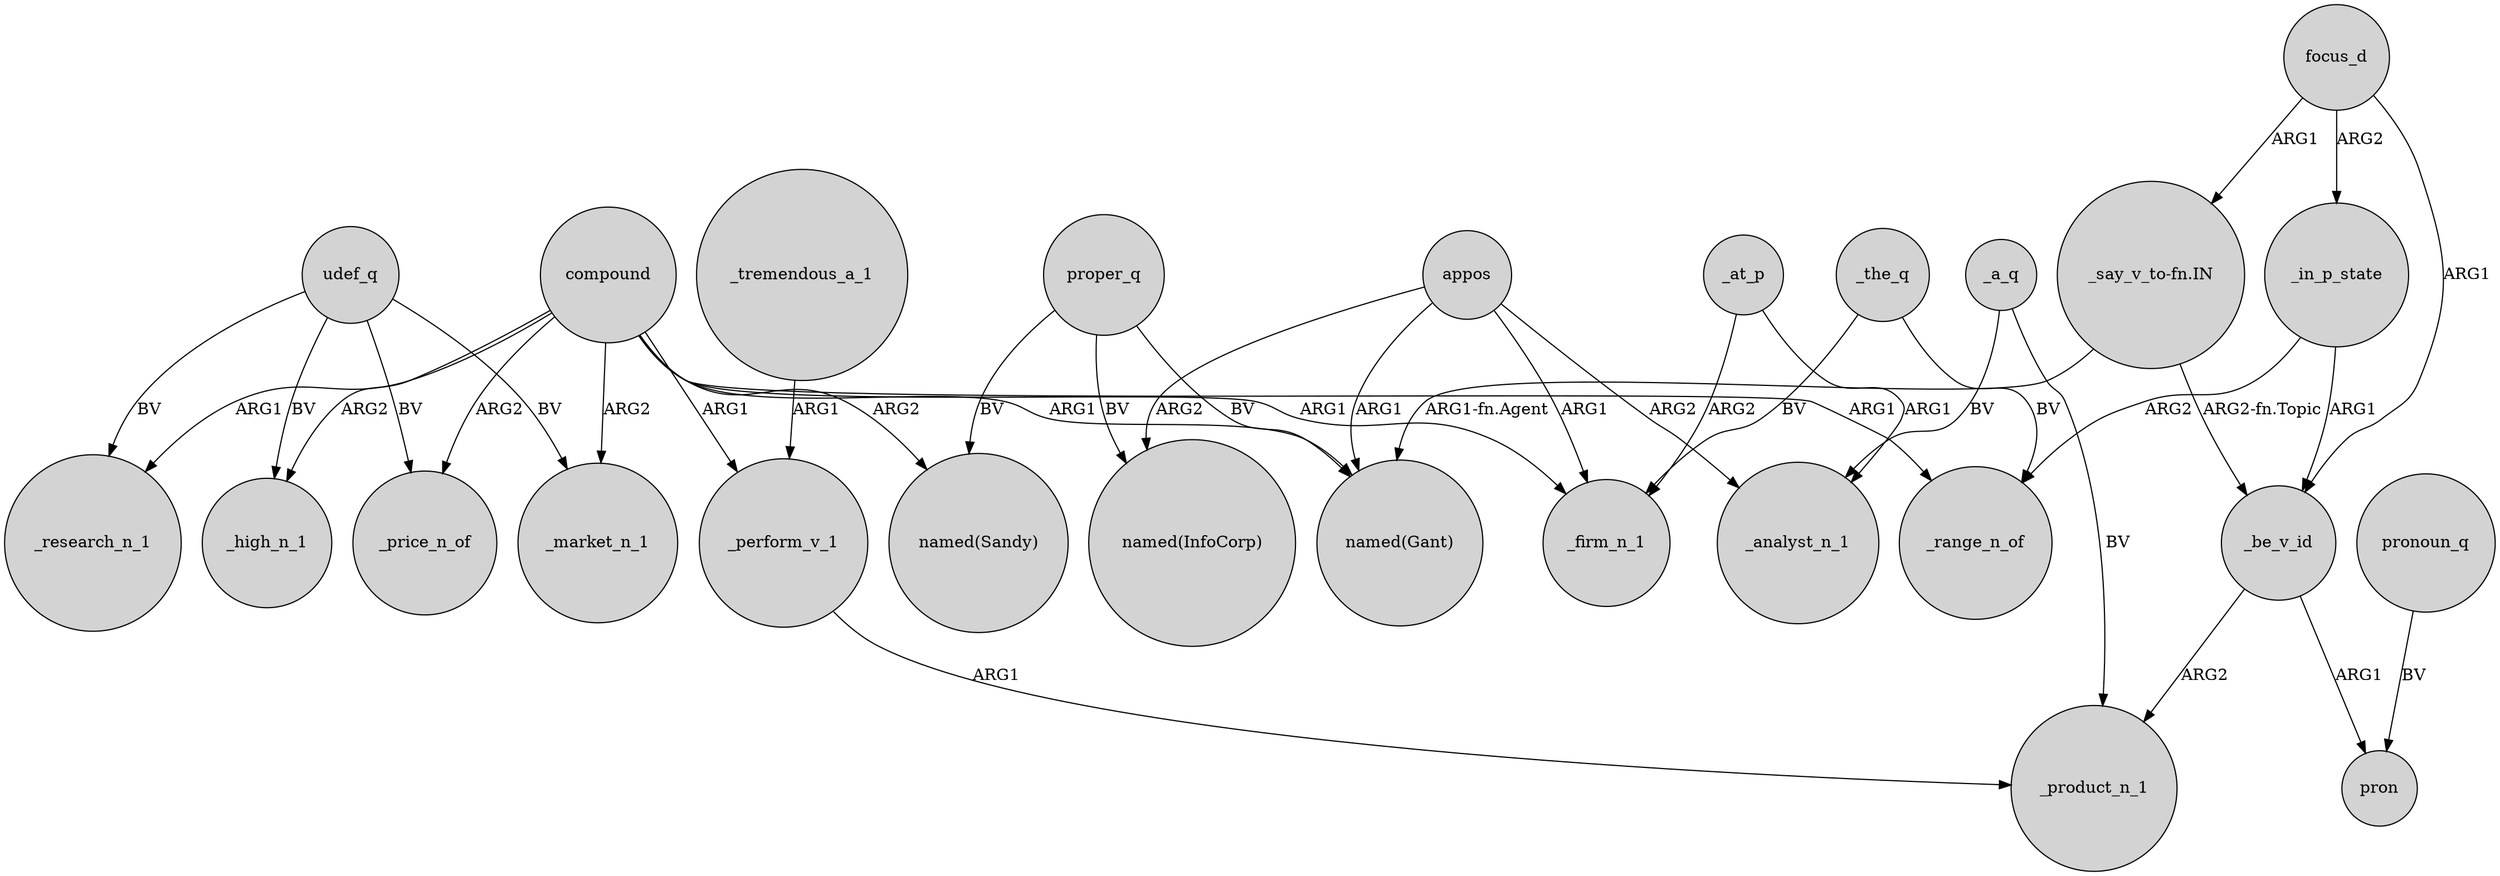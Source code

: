 digraph {
	node [shape=circle style=filled]
	appos -> _firm_n_1 [label=ARG1]
	compound -> _market_n_1 [label=ARG2]
	compound -> _price_n_of [label=ARG2]
	udef_q -> _price_n_of [label=BV]
	appos -> "named(InfoCorp)" [label=ARG2]
	proper_q -> "named(Sandy)" [label=BV]
	_a_q -> _product_n_1 [label=BV]
	proper_q -> "named(Gant)" [label=BV]
	udef_q -> _research_n_1 [label=BV]
	focus_d -> _in_p_state [label=ARG2]
	compound -> "named(Gant)" [label=ARG1]
	_tremendous_a_1 -> _perform_v_1 [label=ARG1]
	compound -> _range_n_of [label=ARG1]
	_in_p_state -> _be_v_id [label=ARG1]
	udef_q -> _market_n_1 [label=BV]
	compound -> _research_n_1 [label=ARG1]
	_be_v_id -> pron [label=ARG1]
	appos -> "named(Gant)" [label=ARG1]
	"_say_v_to-fn.IN" -> _be_v_id [label="ARG2-fn.Topic"]
	udef_q -> _high_n_1 [label=BV]
	_at_p -> _analyst_n_1 [label=ARG1]
	pronoun_q -> pron [label=BV]
	compound -> _high_n_1 [label=ARG2]
	appos -> _analyst_n_1 [label=ARG2]
	focus_d -> _be_v_id [label=ARG1]
	_perform_v_1 -> _product_n_1 [label=ARG1]
	compound -> _perform_v_1 [label=ARG1]
	compound -> "named(Sandy)" [label=ARG2]
	_in_p_state -> _range_n_of [label=ARG2]
	_be_v_id -> _product_n_1 [label=ARG2]
	compound -> _firm_n_1 [label=ARG1]
	_the_q -> _firm_n_1 [label=BV]
	proper_q -> "named(InfoCorp)" [label=BV]
	_a_q -> _analyst_n_1 [label=BV]
	_the_q -> _range_n_of [label=BV]
	"_say_v_to-fn.IN" -> "named(Gant)" [label="ARG1-fn.Agent"]
	_at_p -> _firm_n_1 [label=ARG2]
	focus_d -> "_say_v_to-fn.IN" [label=ARG1]
}
